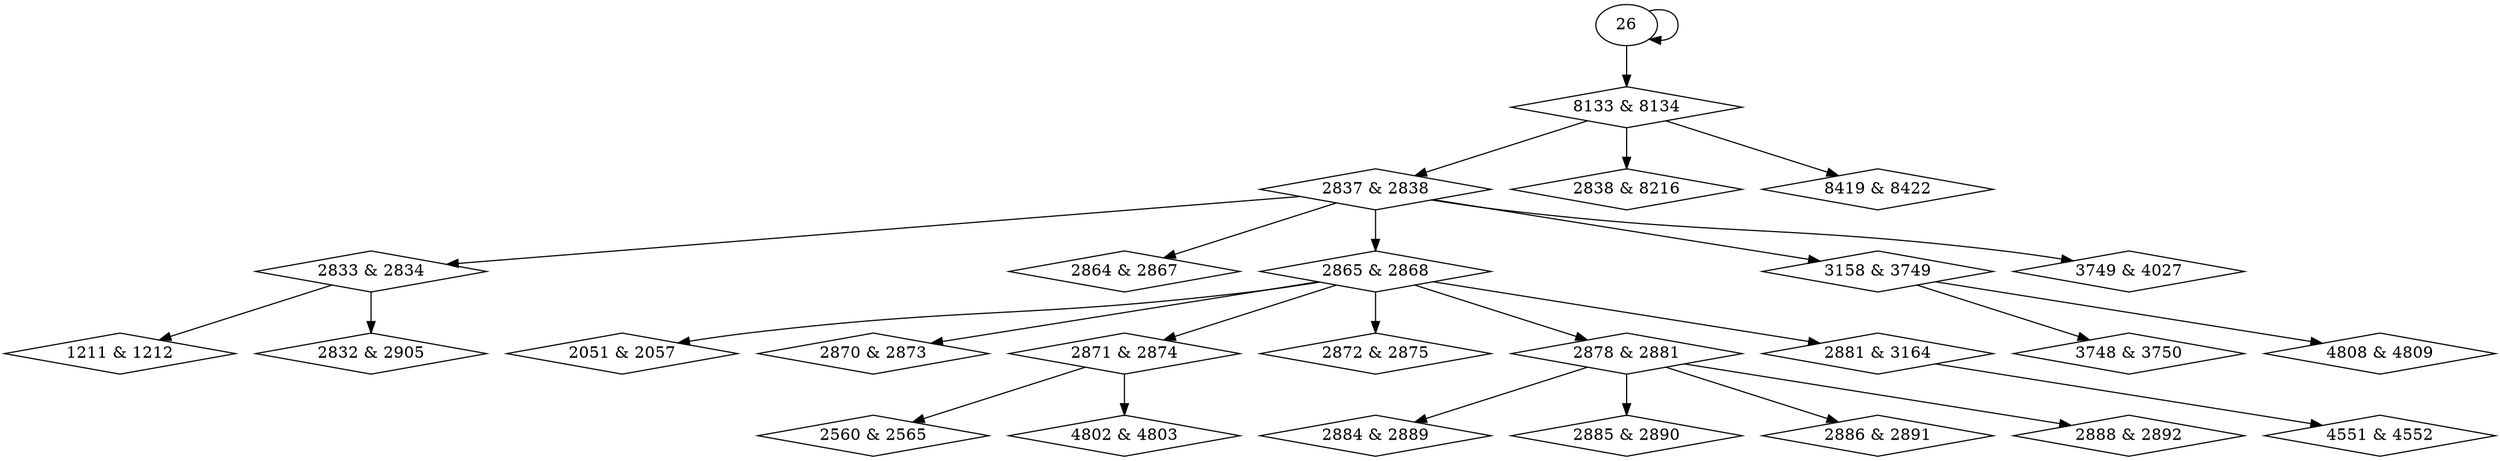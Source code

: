 digraph {
0 [label = "1211 & 1212", shape = diamond];
1 [label = "2051 & 2057", shape = diamond];
2 [label = "2560 & 2565", shape = diamond];
3 [label = "2832 & 2905", shape = diamond];
4 [label = "2833 & 2834", shape = diamond];
5 [label = "2837 & 2838", shape = diamond];
6 [label = "2838 & 8216", shape = diamond];
7 [label = "2864 & 2867", shape = diamond];
8 [label = "2865 & 2868", shape = diamond];
9 [label = "2870 & 2873", shape = diamond];
10 [label = "2871 & 2874", shape = diamond];
11 [label = "2872 & 2875", shape = diamond];
12 [label = "2878 & 2881", shape = diamond];
13 [label = "2881 & 3164", shape = diamond];
14 [label = "2884 & 2889", shape = diamond];
15 [label = "2885 & 2890", shape = diamond];
16 [label = "2886 & 2891", shape = diamond];
17 [label = "2888 & 2892", shape = diamond];
18 [label = "3158 & 3749", shape = diamond];
19 [label = "3749 & 4027", shape = diamond];
20 [label = "3748 & 3750", shape = diamond];
21 [label = "4551 & 4552", shape = diamond];
22 [label = "4802 & 4803", shape = diamond];
23 [label = "4808 & 4809", shape = diamond];
24 [label = "8133 & 8134", shape = diamond];
25 [label = "8419 & 8422", shape = diamond];
4 -> 0;
8 -> 1;
10 -> 2;
4 -> 3;
5 -> 4;
24 -> 5;
24 -> 6;
5 -> 7;
5 -> 8;
8 -> 9;
8 -> 10;
8 -> 11;
8 -> 12;
8 -> 13;
12 -> 14;
12 -> 15;
12 -> 16;
12 -> 17;
5 -> 18;
5 -> 19;
18 -> 20;
13 -> 21;
10 -> 22;
18 -> 23;
26 -> 24;
24 -> 25;
26 -> 26;
}
